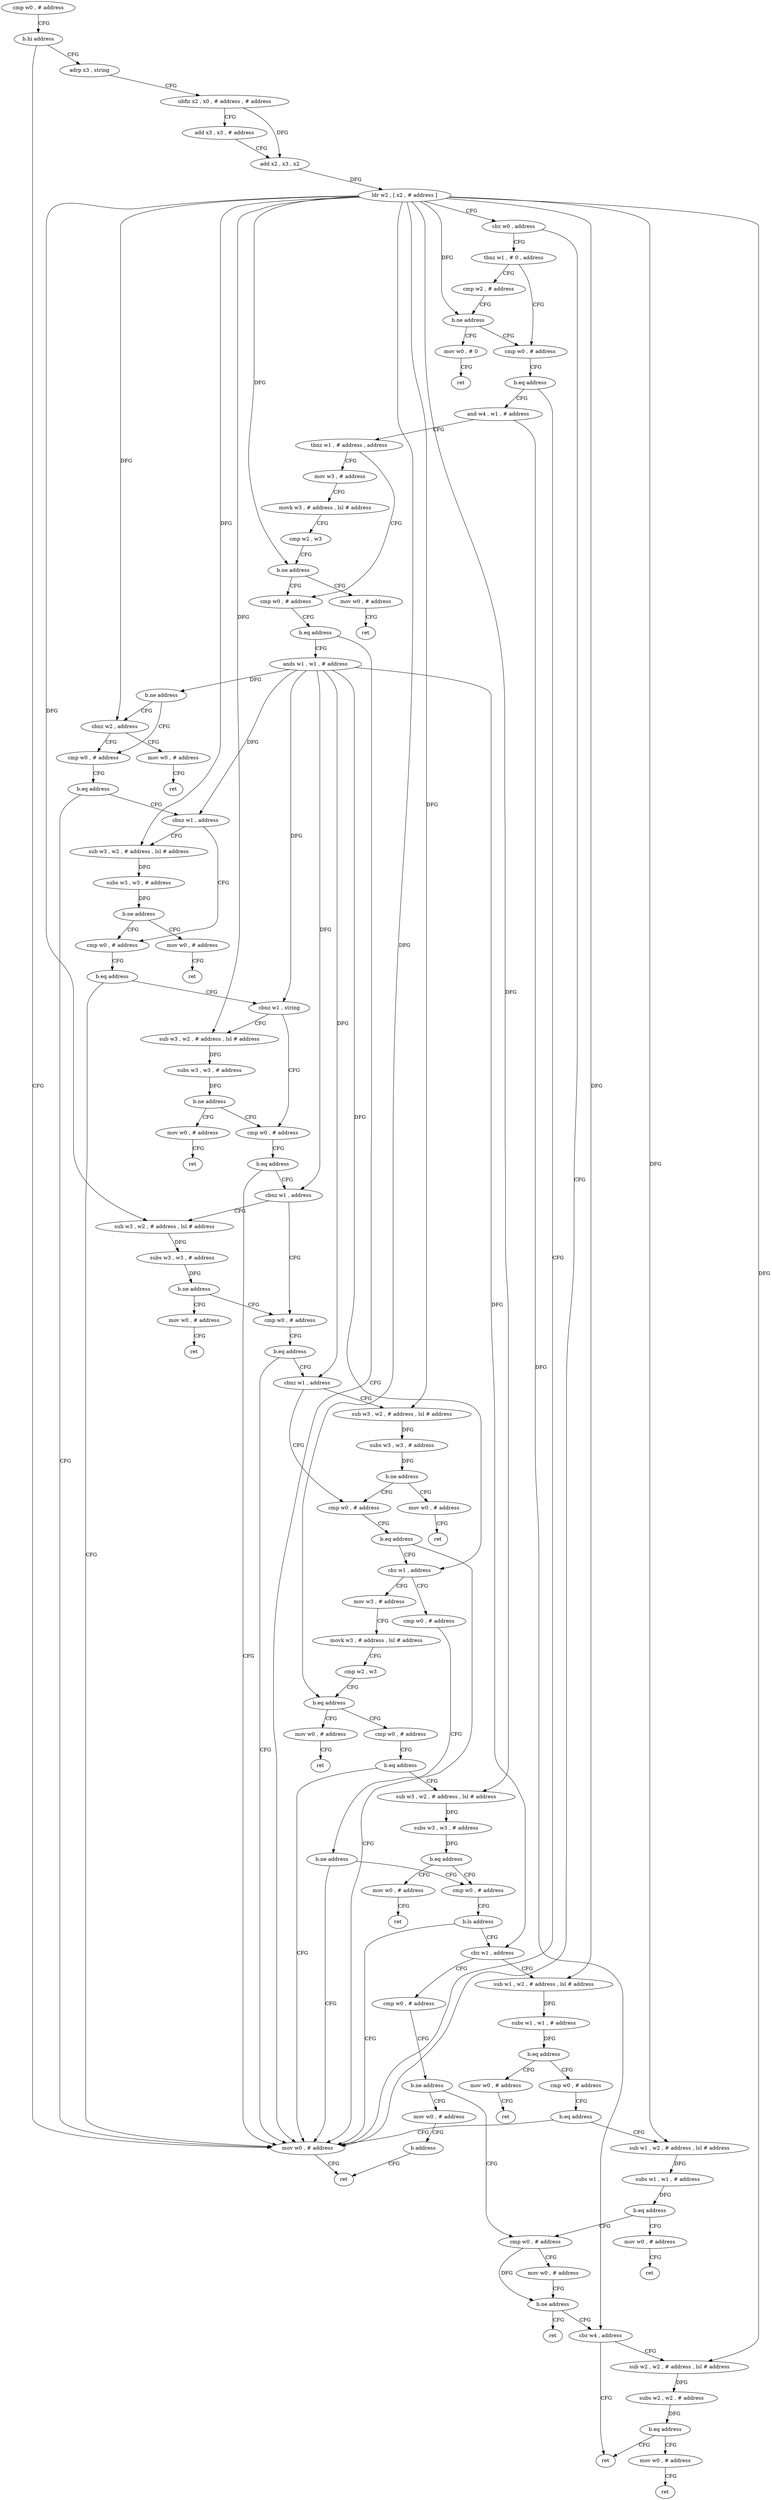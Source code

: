 digraph "func" {
"4292008" [label = "cmp w0 , # address" ]
"4292012" [label = "b.hi address" ]
"4292256" [label = "mov w0 , # address" ]
"4292016" [label = "adrp x3 , string" ]
"4292260" [label = "ret" ]
"4292020" [label = "ubfiz x2 , x0 , # address , # address" ]
"4292024" [label = "add x3 , x3 , # address" ]
"4292028" [label = "add x2 , x3 , x2" ]
"4292032" [label = "ldr w2 , [ x2 , # address ]" ]
"4292036" [label = "cbz w0 , address" ]
"4292040" [label = "tbnz w1 , # 0 , address" ]
"4292400" [label = "cmp w2 , # address" ]
"4292044" [label = "cmp w0 , # address" ]
"4292404" [label = "b.ne address" ]
"4292408" [label = "mov w0 , # 0" ]
"4292048" [label = "b.eq address" ]
"4292052" [label = "and w4 , w1 , # address" ]
"4292412" [label = "ret" ]
"4292056" [label = "tbnz w1 , # address , address" ]
"4292376" [label = "mov w3 , # address" ]
"4292060" [label = "cmp w0 , # address" ]
"4292380" [label = "movk w3 , # address , lsl # address" ]
"4292384" [label = "cmp w2 , w3" ]
"4292388" [label = "b.ne address" ]
"4292392" [label = "mov w0 , # address" ]
"4292064" [label = "b.eq address" ]
"4292068" [label = "ands w1 , w1 , # address" ]
"4292396" [label = "ret" ]
"4292072" [label = "b.ne address" ]
"4292360" [label = "cbnz w2 , address" ]
"4292076" [label = "cmp w0 , # address" ]
"4292364" [label = "mov w0 , # address" ]
"4292080" [label = "b.eq address" ]
"4292084" [label = "cbnz w1 , address" ]
"4292368" [label = "ret" ]
"4292336" [label = "sub w3 , w2 , # address , lsl # address" ]
"4292088" [label = "cmp w0 , # address" ]
"4292340" [label = "subs w3 , w3 , # address" ]
"4292344" [label = "b.ne address" ]
"4292348" [label = "mov w0 , # address" ]
"4292092" [label = "b.eq address" ]
"4292096" [label = "cbnz w1 , string" ]
"4292352" [label = "ret" ]
"4292312" [label = "sub w3 , w2 , # address , lsl # address" ]
"4292100" [label = "cmp w0 , # address" ]
"4292316" [label = "subs w3 , w3 , # address" ]
"4292320" [label = "b.ne address" ]
"4292324" [label = "mov w0 , # address" ]
"4292104" [label = "b.eq address" ]
"4292108" [label = "cbnz w1 , address" ]
"4292328" [label = "ret" ]
"4292288" [label = "sub w3 , w2 , # address , lsl # address" ]
"4292112" [label = "cmp w0 , # address" ]
"4292292" [label = "subs w3 , w3 , # address" ]
"4292296" [label = "b.ne address" ]
"4292300" [label = "mov w0 , # address" ]
"4292116" [label = "b.eq address" ]
"4292120" [label = "cbnz w1 , address" ]
"4292304" [label = "ret" ]
"4292264" [label = "sub w3 , w2 , # address , lsl # address" ]
"4292124" [label = "cmp w0 , # address" ]
"4292268" [label = "subs w3 , w3 , # address" ]
"4292272" [label = "b.ne address" ]
"4292276" [label = "mov w0 , # address" ]
"4292128" [label = "b.eq address" ]
"4292132" [label = "cbz w1 , address" ]
"4292280" [label = "ret" ]
"4292248" [label = "cmp w0 , # address" ]
"4292136" [label = "mov w3 , # address" ]
"4292252" [label = "b.ne address" ]
"4292172" [label = "cmp w0 , # address" ]
"4292140" [label = "movk w3 , # address , lsl # address" ]
"4292144" [label = "cmp w2 , w3" ]
"4292148" [label = "b.eq address" ]
"4292464" [label = "mov w0 , # address" ]
"4292152" [label = "cmp w0 , # address" ]
"4292176" [label = "b.ls address" ]
"4292180" [label = "cbz w1 , address" ]
"4292468" [label = "ret" ]
"4292156" [label = "b.eq address" ]
"4292160" [label = "sub w3 , w2 , # address , lsl # address" ]
"4292416" [label = "cmp w0 , # address" ]
"4292184" [label = "sub w1 , w2 , # address , lsl # address" ]
"4292164" [label = "subs w3 , w3 , # address" ]
"4292168" [label = "b.eq address" ]
"4292448" [label = "mov w0 , # address" ]
"4292420" [label = "b.ne address" ]
"4292216" [label = "cmp w0 , # address" ]
"4292424" [label = "mov w0 , # address" ]
"4292188" [label = "subs w1 , w1 , # address" ]
"4292192" [label = "b.eq address" ]
"4292472" [label = "mov w0 , # address" ]
"4292196" [label = "cmp w0 , # address" ]
"4292452" [label = "ret" ]
"4292220" [label = "mov w0 , # address" ]
"4292224" [label = "b.ne address" ]
"4292440" [label = "ret" ]
"4292228" [label = "cbz w4 , address" ]
"4292428" [label = "b address" ]
"4292476" [label = "ret" ]
"4292200" [label = "b.eq address" ]
"4292204" [label = "sub w1 , w2 , # address , lsl # address" ]
"4292244" [label = "ret" ]
"4292232" [label = "sub w2 , w2 , # address , lsl # address" ]
"4292208" [label = "subs w1 , w1 , # address" ]
"4292212" [label = "b.eq address" ]
"4292456" [label = "mov w0 , # address" ]
"4292236" [label = "subs w2 , w2 , # address" ]
"4292240" [label = "b.eq address" ]
"4292432" [label = "mov w0 , # address" ]
"4292460" [label = "ret" ]
"4292436" [label = "ret" ]
"4292008" -> "4292012" [ label = "CFG" ]
"4292012" -> "4292256" [ label = "CFG" ]
"4292012" -> "4292016" [ label = "CFG" ]
"4292256" -> "4292260" [ label = "CFG" ]
"4292016" -> "4292020" [ label = "CFG" ]
"4292020" -> "4292024" [ label = "CFG" ]
"4292020" -> "4292028" [ label = "DFG" ]
"4292024" -> "4292028" [ label = "CFG" ]
"4292028" -> "4292032" [ label = "DFG" ]
"4292032" -> "4292036" [ label = "CFG" ]
"4292032" -> "4292404" [ label = "DFG" ]
"4292032" -> "4292388" [ label = "DFG" ]
"4292032" -> "4292360" [ label = "DFG" ]
"4292032" -> "4292336" [ label = "DFG" ]
"4292032" -> "4292312" [ label = "DFG" ]
"4292032" -> "4292288" [ label = "DFG" ]
"4292032" -> "4292264" [ label = "DFG" ]
"4292032" -> "4292148" [ label = "DFG" ]
"4292032" -> "4292160" [ label = "DFG" ]
"4292032" -> "4292184" [ label = "DFG" ]
"4292032" -> "4292204" [ label = "DFG" ]
"4292032" -> "4292232" [ label = "DFG" ]
"4292036" -> "4292256" [ label = "CFG" ]
"4292036" -> "4292040" [ label = "CFG" ]
"4292040" -> "4292400" [ label = "CFG" ]
"4292040" -> "4292044" [ label = "CFG" ]
"4292400" -> "4292404" [ label = "CFG" ]
"4292044" -> "4292048" [ label = "CFG" ]
"4292404" -> "4292044" [ label = "CFG" ]
"4292404" -> "4292408" [ label = "CFG" ]
"4292408" -> "4292412" [ label = "CFG" ]
"4292048" -> "4292256" [ label = "CFG" ]
"4292048" -> "4292052" [ label = "CFG" ]
"4292052" -> "4292056" [ label = "CFG" ]
"4292052" -> "4292228" [ label = "DFG" ]
"4292056" -> "4292376" [ label = "CFG" ]
"4292056" -> "4292060" [ label = "CFG" ]
"4292376" -> "4292380" [ label = "CFG" ]
"4292060" -> "4292064" [ label = "CFG" ]
"4292380" -> "4292384" [ label = "CFG" ]
"4292384" -> "4292388" [ label = "CFG" ]
"4292388" -> "4292060" [ label = "CFG" ]
"4292388" -> "4292392" [ label = "CFG" ]
"4292392" -> "4292396" [ label = "CFG" ]
"4292064" -> "4292256" [ label = "CFG" ]
"4292064" -> "4292068" [ label = "CFG" ]
"4292068" -> "4292072" [ label = "DFG" ]
"4292068" -> "4292084" [ label = "DFG" ]
"4292068" -> "4292096" [ label = "DFG" ]
"4292068" -> "4292108" [ label = "DFG" ]
"4292068" -> "4292120" [ label = "DFG" ]
"4292068" -> "4292132" [ label = "DFG" ]
"4292068" -> "4292180" [ label = "DFG" ]
"4292072" -> "4292360" [ label = "CFG" ]
"4292072" -> "4292076" [ label = "CFG" ]
"4292360" -> "4292076" [ label = "CFG" ]
"4292360" -> "4292364" [ label = "CFG" ]
"4292076" -> "4292080" [ label = "CFG" ]
"4292364" -> "4292368" [ label = "CFG" ]
"4292080" -> "4292256" [ label = "CFG" ]
"4292080" -> "4292084" [ label = "CFG" ]
"4292084" -> "4292336" [ label = "CFG" ]
"4292084" -> "4292088" [ label = "CFG" ]
"4292336" -> "4292340" [ label = "DFG" ]
"4292088" -> "4292092" [ label = "CFG" ]
"4292340" -> "4292344" [ label = "DFG" ]
"4292344" -> "4292088" [ label = "CFG" ]
"4292344" -> "4292348" [ label = "CFG" ]
"4292348" -> "4292352" [ label = "CFG" ]
"4292092" -> "4292256" [ label = "CFG" ]
"4292092" -> "4292096" [ label = "CFG" ]
"4292096" -> "4292312" [ label = "CFG" ]
"4292096" -> "4292100" [ label = "CFG" ]
"4292312" -> "4292316" [ label = "DFG" ]
"4292100" -> "4292104" [ label = "CFG" ]
"4292316" -> "4292320" [ label = "DFG" ]
"4292320" -> "4292100" [ label = "CFG" ]
"4292320" -> "4292324" [ label = "CFG" ]
"4292324" -> "4292328" [ label = "CFG" ]
"4292104" -> "4292256" [ label = "CFG" ]
"4292104" -> "4292108" [ label = "CFG" ]
"4292108" -> "4292288" [ label = "CFG" ]
"4292108" -> "4292112" [ label = "CFG" ]
"4292288" -> "4292292" [ label = "DFG" ]
"4292112" -> "4292116" [ label = "CFG" ]
"4292292" -> "4292296" [ label = "DFG" ]
"4292296" -> "4292112" [ label = "CFG" ]
"4292296" -> "4292300" [ label = "CFG" ]
"4292300" -> "4292304" [ label = "CFG" ]
"4292116" -> "4292256" [ label = "CFG" ]
"4292116" -> "4292120" [ label = "CFG" ]
"4292120" -> "4292264" [ label = "CFG" ]
"4292120" -> "4292124" [ label = "CFG" ]
"4292264" -> "4292268" [ label = "DFG" ]
"4292124" -> "4292128" [ label = "CFG" ]
"4292268" -> "4292272" [ label = "DFG" ]
"4292272" -> "4292124" [ label = "CFG" ]
"4292272" -> "4292276" [ label = "CFG" ]
"4292276" -> "4292280" [ label = "CFG" ]
"4292128" -> "4292256" [ label = "CFG" ]
"4292128" -> "4292132" [ label = "CFG" ]
"4292132" -> "4292248" [ label = "CFG" ]
"4292132" -> "4292136" [ label = "CFG" ]
"4292248" -> "4292252" [ label = "CFG" ]
"4292136" -> "4292140" [ label = "CFG" ]
"4292252" -> "4292172" [ label = "CFG" ]
"4292252" -> "4292256" [ label = "CFG" ]
"4292172" -> "4292176" [ label = "CFG" ]
"4292140" -> "4292144" [ label = "CFG" ]
"4292144" -> "4292148" [ label = "CFG" ]
"4292148" -> "4292464" [ label = "CFG" ]
"4292148" -> "4292152" [ label = "CFG" ]
"4292464" -> "4292468" [ label = "CFG" ]
"4292152" -> "4292156" [ label = "CFG" ]
"4292176" -> "4292256" [ label = "CFG" ]
"4292176" -> "4292180" [ label = "CFG" ]
"4292180" -> "4292416" [ label = "CFG" ]
"4292180" -> "4292184" [ label = "CFG" ]
"4292156" -> "4292256" [ label = "CFG" ]
"4292156" -> "4292160" [ label = "CFG" ]
"4292160" -> "4292164" [ label = "DFG" ]
"4292416" -> "4292420" [ label = "CFG" ]
"4292184" -> "4292188" [ label = "DFG" ]
"4292164" -> "4292168" [ label = "DFG" ]
"4292168" -> "4292448" [ label = "CFG" ]
"4292168" -> "4292172" [ label = "CFG" ]
"4292448" -> "4292452" [ label = "CFG" ]
"4292420" -> "4292216" [ label = "CFG" ]
"4292420" -> "4292424" [ label = "CFG" ]
"4292216" -> "4292220" [ label = "CFG" ]
"4292216" -> "4292224" [ label = "DFG" ]
"4292424" -> "4292428" [ label = "CFG" ]
"4292188" -> "4292192" [ label = "DFG" ]
"4292192" -> "4292472" [ label = "CFG" ]
"4292192" -> "4292196" [ label = "CFG" ]
"4292472" -> "4292476" [ label = "CFG" ]
"4292196" -> "4292200" [ label = "CFG" ]
"4292220" -> "4292224" [ label = "CFG" ]
"4292224" -> "4292440" [ label = "CFG" ]
"4292224" -> "4292228" [ label = "CFG" ]
"4292228" -> "4292244" [ label = "CFG" ]
"4292228" -> "4292232" [ label = "CFG" ]
"4292428" -> "4292260" [ label = "CFG" ]
"4292200" -> "4292256" [ label = "CFG" ]
"4292200" -> "4292204" [ label = "CFG" ]
"4292204" -> "4292208" [ label = "DFG" ]
"4292232" -> "4292236" [ label = "DFG" ]
"4292208" -> "4292212" [ label = "DFG" ]
"4292212" -> "4292456" [ label = "CFG" ]
"4292212" -> "4292216" [ label = "CFG" ]
"4292456" -> "4292460" [ label = "CFG" ]
"4292236" -> "4292240" [ label = "DFG" ]
"4292240" -> "4292432" [ label = "CFG" ]
"4292240" -> "4292244" [ label = "CFG" ]
"4292432" -> "4292436" [ label = "CFG" ]
}
